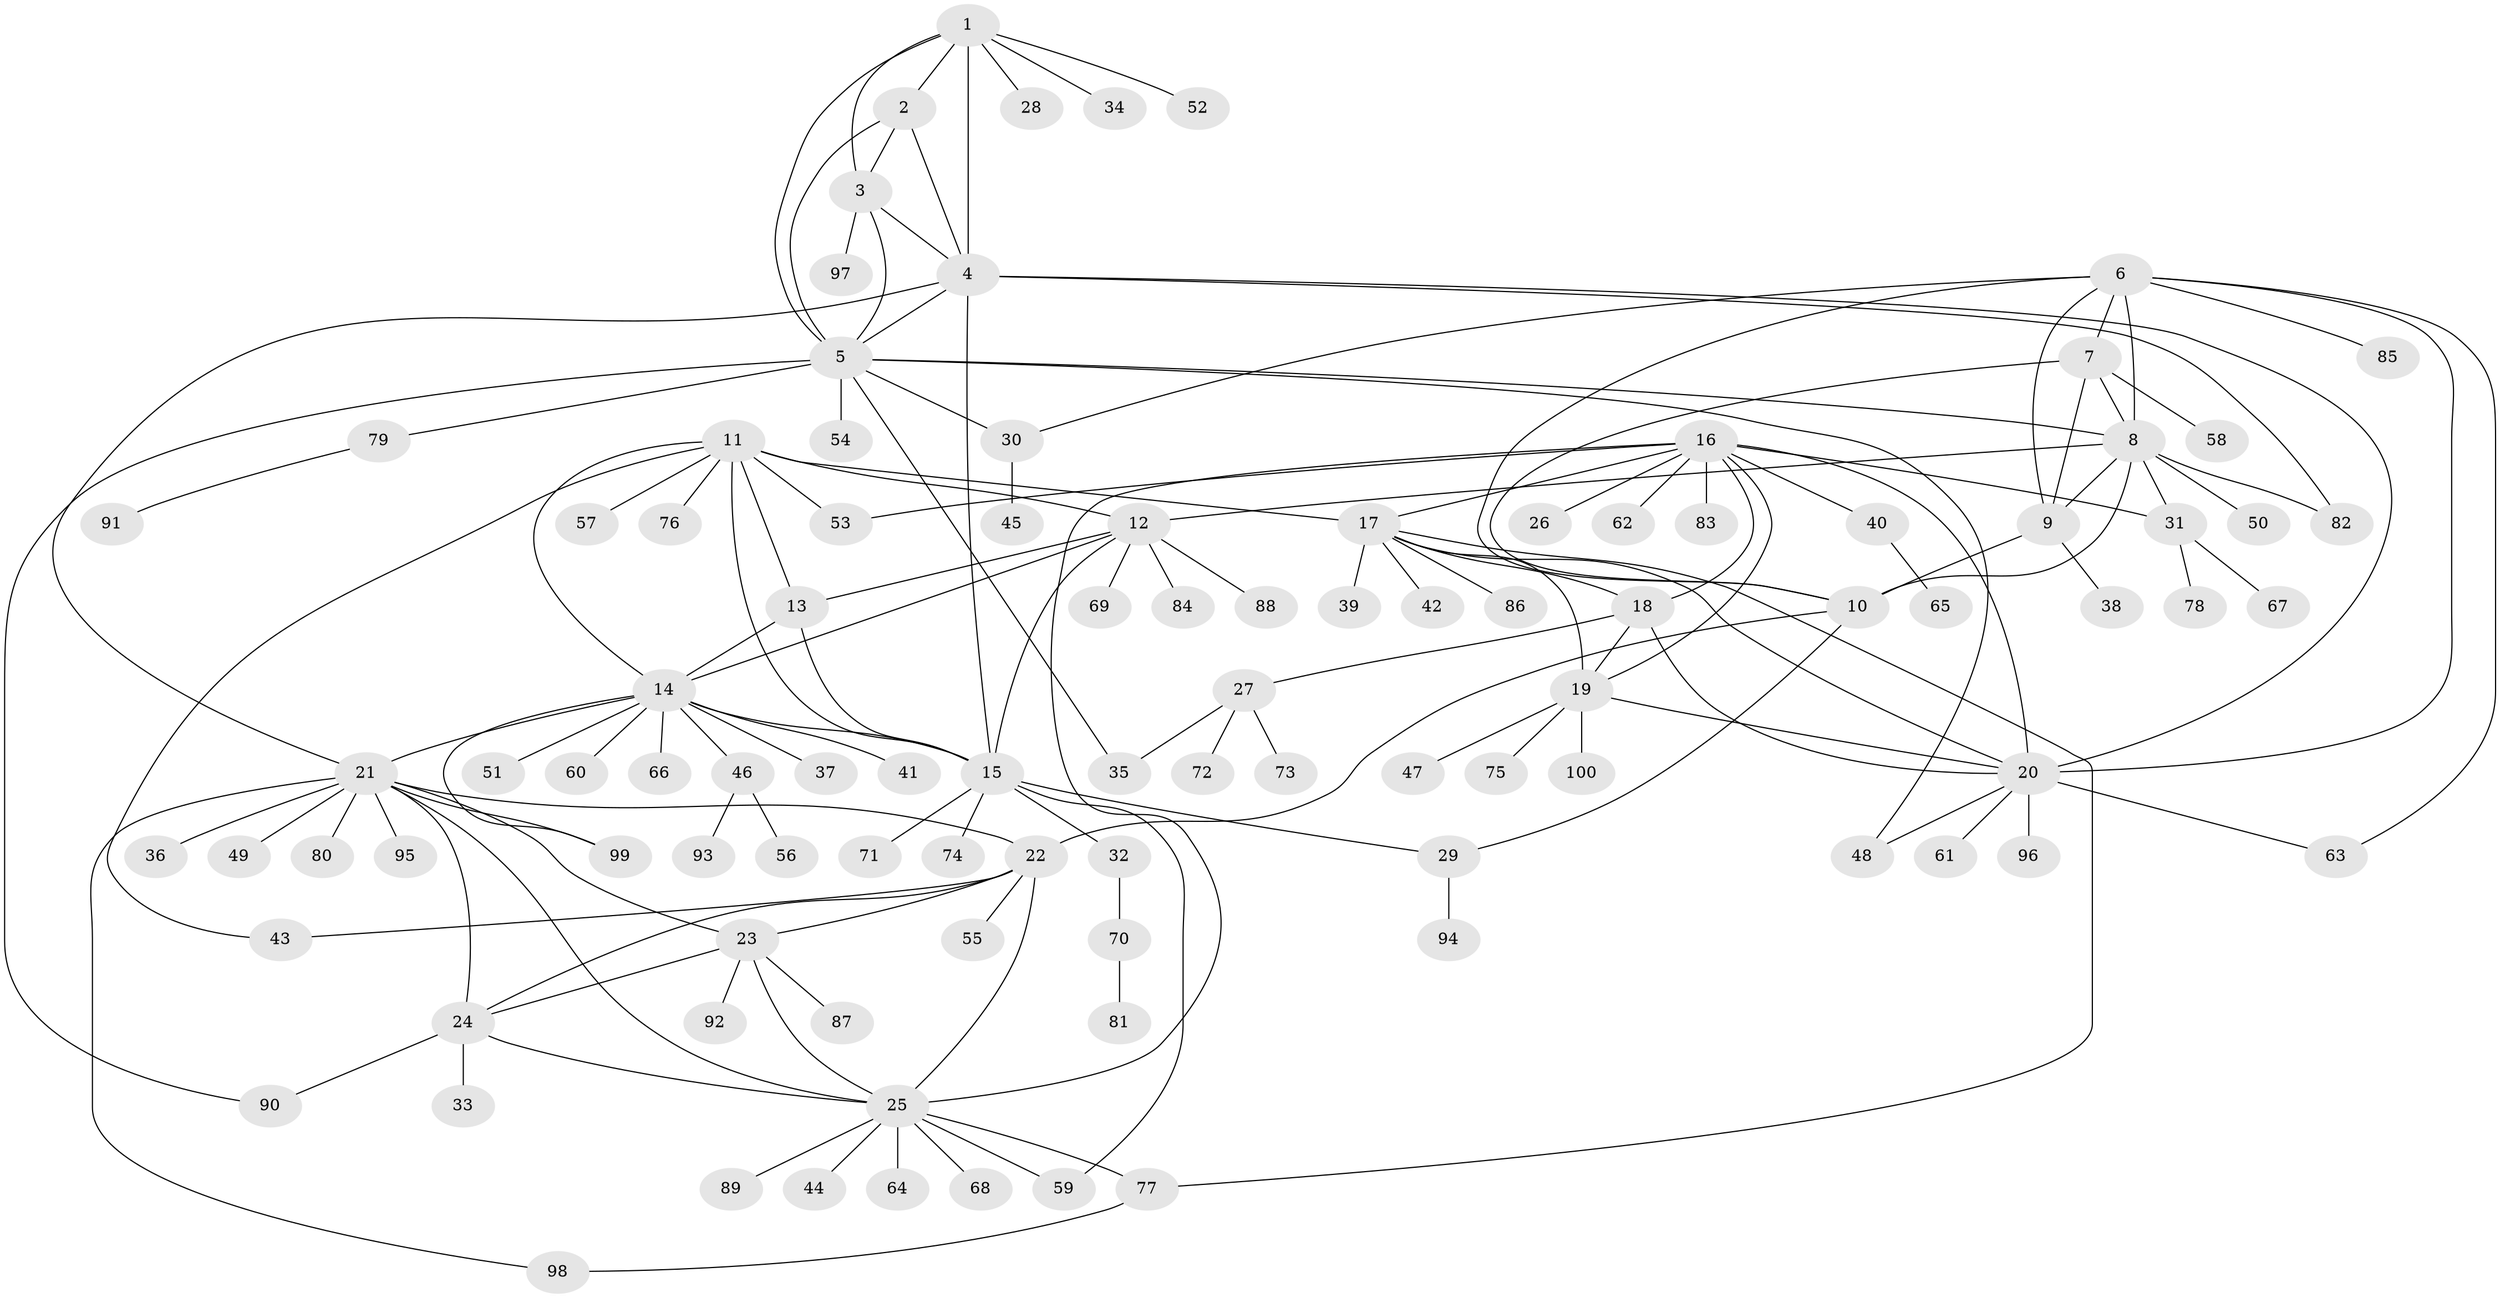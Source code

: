 // Generated by graph-tools (version 1.1) at 2025/37/03/09/25 02:37:36]
// undirected, 100 vertices, 149 edges
graph export_dot {
graph [start="1"]
  node [color=gray90,style=filled];
  1;
  2;
  3;
  4;
  5;
  6;
  7;
  8;
  9;
  10;
  11;
  12;
  13;
  14;
  15;
  16;
  17;
  18;
  19;
  20;
  21;
  22;
  23;
  24;
  25;
  26;
  27;
  28;
  29;
  30;
  31;
  32;
  33;
  34;
  35;
  36;
  37;
  38;
  39;
  40;
  41;
  42;
  43;
  44;
  45;
  46;
  47;
  48;
  49;
  50;
  51;
  52;
  53;
  54;
  55;
  56;
  57;
  58;
  59;
  60;
  61;
  62;
  63;
  64;
  65;
  66;
  67;
  68;
  69;
  70;
  71;
  72;
  73;
  74;
  75;
  76;
  77;
  78;
  79;
  80;
  81;
  82;
  83;
  84;
  85;
  86;
  87;
  88;
  89;
  90;
  91;
  92;
  93;
  94;
  95;
  96;
  97;
  98;
  99;
  100;
  1 -- 2;
  1 -- 3;
  1 -- 4;
  1 -- 5;
  1 -- 28;
  1 -- 34;
  1 -- 52;
  2 -- 3;
  2 -- 4;
  2 -- 5;
  3 -- 4;
  3 -- 5;
  3 -- 97;
  4 -- 5;
  4 -- 15;
  4 -- 20;
  4 -- 21;
  4 -- 82;
  5 -- 8;
  5 -- 30;
  5 -- 35;
  5 -- 48;
  5 -- 54;
  5 -- 79;
  5 -- 90;
  6 -- 7;
  6 -- 8;
  6 -- 9;
  6 -- 10;
  6 -- 20;
  6 -- 30;
  6 -- 63;
  6 -- 85;
  7 -- 8;
  7 -- 9;
  7 -- 10;
  7 -- 58;
  8 -- 9;
  8 -- 10;
  8 -- 12;
  8 -- 31;
  8 -- 50;
  8 -- 82;
  9 -- 10;
  9 -- 38;
  10 -- 22;
  10 -- 29;
  11 -- 12;
  11 -- 13;
  11 -- 14;
  11 -- 15;
  11 -- 17;
  11 -- 43;
  11 -- 53;
  11 -- 57;
  11 -- 76;
  12 -- 13;
  12 -- 14;
  12 -- 15;
  12 -- 69;
  12 -- 84;
  12 -- 88;
  13 -- 14;
  13 -- 15;
  14 -- 15;
  14 -- 21;
  14 -- 37;
  14 -- 41;
  14 -- 46;
  14 -- 51;
  14 -- 60;
  14 -- 66;
  14 -- 99;
  15 -- 29;
  15 -- 32;
  15 -- 59;
  15 -- 71;
  15 -- 74;
  16 -- 17;
  16 -- 18;
  16 -- 19;
  16 -- 20;
  16 -- 25;
  16 -- 26;
  16 -- 31;
  16 -- 40;
  16 -- 53;
  16 -- 62;
  16 -- 83;
  17 -- 18;
  17 -- 19;
  17 -- 20;
  17 -- 39;
  17 -- 42;
  17 -- 77;
  17 -- 86;
  18 -- 19;
  18 -- 20;
  18 -- 27;
  19 -- 20;
  19 -- 47;
  19 -- 75;
  19 -- 100;
  20 -- 48;
  20 -- 61;
  20 -- 63;
  20 -- 96;
  21 -- 22;
  21 -- 23;
  21 -- 24;
  21 -- 25;
  21 -- 36;
  21 -- 49;
  21 -- 80;
  21 -- 95;
  21 -- 98;
  21 -- 99;
  22 -- 23;
  22 -- 24;
  22 -- 25;
  22 -- 43;
  22 -- 55;
  23 -- 24;
  23 -- 25;
  23 -- 87;
  23 -- 92;
  24 -- 25;
  24 -- 33;
  24 -- 90;
  25 -- 44;
  25 -- 59;
  25 -- 64;
  25 -- 68;
  25 -- 77;
  25 -- 89;
  27 -- 35;
  27 -- 72;
  27 -- 73;
  29 -- 94;
  30 -- 45;
  31 -- 67;
  31 -- 78;
  32 -- 70;
  40 -- 65;
  46 -- 56;
  46 -- 93;
  70 -- 81;
  77 -- 98;
  79 -- 91;
}
